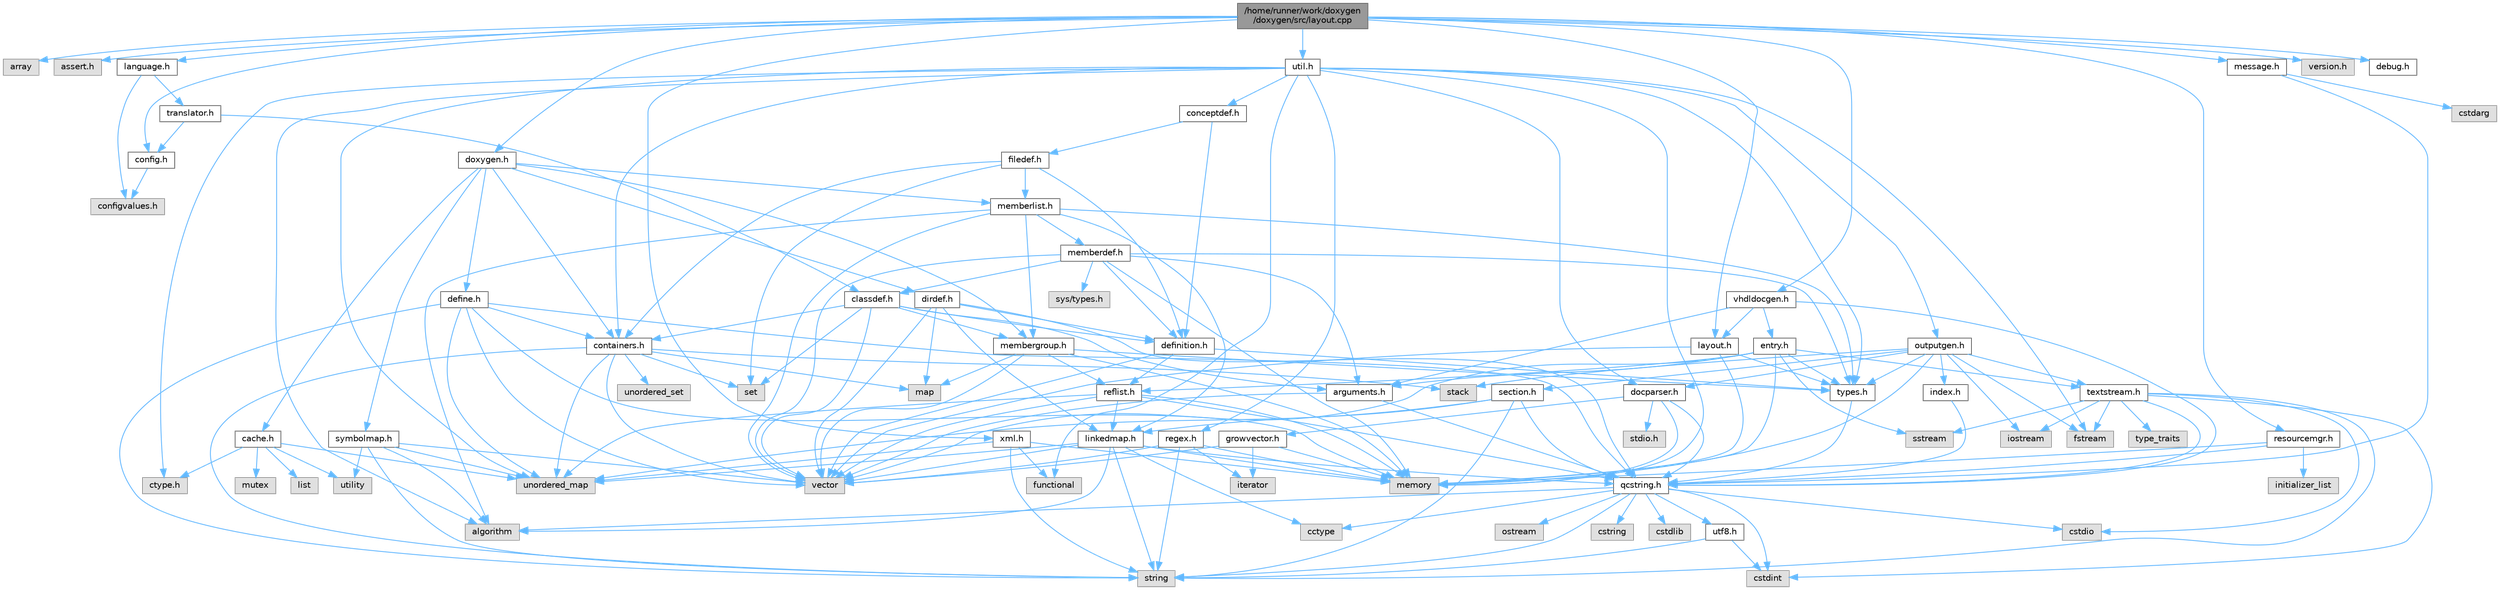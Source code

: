 digraph "/home/runner/work/doxygen/doxygen/src/layout.cpp"
{
 // INTERACTIVE_SVG=YES
 // LATEX_PDF_SIZE
  bgcolor="transparent";
  edge [fontname=Helvetica,fontsize=10,labelfontname=Helvetica,labelfontsize=10];
  node [fontname=Helvetica,fontsize=10,shape=box,height=0.2,width=0.4];
  Node1 [label="/home/runner/work/doxygen\l/doxygen/src/layout.cpp",height=0.2,width=0.4,color="gray40", fillcolor="grey60", style="filled", fontcolor="black",tooltip=" "];
  Node1 -> Node2 [color="steelblue1",style="solid"];
  Node2 [label="array",height=0.2,width=0.4,color="grey60", fillcolor="#E0E0E0", style="filled",tooltip=" "];
  Node1 -> Node3 [color="steelblue1",style="solid"];
  Node3 [label="assert.h",height=0.2,width=0.4,color="grey60", fillcolor="#E0E0E0", style="filled",tooltip=" "];
  Node1 -> Node4 [color="steelblue1",style="solid"];
  Node4 [label="layout.h",height=0.2,width=0.4,color="grey40", fillcolor="white", style="filled",URL="$db/d51/layout_8h.html",tooltip=" "];
  Node4 -> Node5 [color="steelblue1",style="solid"];
  Node5 [label="memory",height=0.2,width=0.4,color="grey60", fillcolor="#E0E0E0", style="filled",tooltip=" "];
  Node4 -> Node6 [color="steelblue1",style="solid"];
  Node6 [label="vector",height=0.2,width=0.4,color="grey60", fillcolor="#E0E0E0", style="filled",tooltip=" "];
  Node4 -> Node7 [color="steelblue1",style="solid"];
  Node7 [label="types.h",height=0.2,width=0.4,color="grey40", fillcolor="white", style="filled",URL="$d9/d49/types_8h.html",tooltip="This file contains a number of basic enums and types."];
  Node7 -> Node8 [color="steelblue1",style="solid"];
  Node8 [label="qcstring.h",height=0.2,width=0.4,color="grey40", fillcolor="white", style="filled",URL="$d7/d5c/qcstring_8h.html",tooltip=" "];
  Node8 -> Node9 [color="steelblue1",style="solid"];
  Node9 [label="string",height=0.2,width=0.4,color="grey60", fillcolor="#E0E0E0", style="filled",tooltip=" "];
  Node8 -> Node10 [color="steelblue1",style="solid"];
  Node10 [label="algorithm",height=0.2,width=0.4,color="grey60", fillcolor="#E0E0E0", style="filled",tooltip=" "];
  Node8 -> Node11 [color="steelblue1",style="solid"];
  Node11 [label="cctype",height=0.2,width=0.4,color="grey60", fillcolor="#E0E0E0", style="filled",tooltip=" "];
  Node8 -> Node12 [color="steelblue1",style="solid"];
  Node12 [label="cstring",height=0.2,width=0.4,color="grey60", fillcolor="#E0E0E0", style="filled",tooltip=" "];
  Node8 -> Node13 [color="steelblue1",style="solid"];
  Node13 [label="cstdio",height=0.2,width=0.4,color="grey60", fillcolor="#E0E0E0", style="filled",tooltip=" "];
  Node8 -> Node14 [color="steelblue1",style="solid"];
  Node14 [label="cstdlib",height=0.2,width=0.4,color="grey60", fillcolor="#E0E0E0", style="filled",tooltip=" "];
  Node8 -> Node15 [color="steelblue1",style="solid"];
  Node15 [label="cstdint",height=0.2,width=0.4,color="grey60", fillcolor="#E0E0E0", style="filled",tooltip=" "];
  Node8 -> Node16 [color="steelblue1",style="solid"];
  Node16 [label="ostream",height=0.2,width=0.4,color="grey60", fillcolor="#E0E0E0", style="filled",tooltip=" "];
  Node8 -> Node17 [color="steelblue1",style="solid"];
  Node17 [label="utf8.h",height=0.2,width=0.4,color="grey40", fillcolor="white", style="filled",URL="$db/d7c/utf8_8h.html",tooltip="Various UTF8 related helper functions."];
  Node17 -> Node15 [color="steelblue1",style="solid"];
  Node17 -> Node9 [color="steelblue1",style="solid"];
  Node1 -> Node18 [color="steelblue1",style="solid"];
  Node18 [label="message.h",height=0.2,width=0.4,color="grey40", fillcolor="white", style="filled",URL="$d2/d0d/message_8h.html",tooltip=" "];
  Node18 -> Node19 [color="steelblue1",style="solid"];
  Node19 [label="cstdarg",height=0.2,width=0.4,color="grey60", fillcolor="#E0E0E0", style="filled",tooltip=" "];
  Node18 -> Node8 [color="steelblue1",style="solid"];
  Node1 -> Node20 [color="steelblue1",style="solid"];
  Node20 [label="language.h",height=0.2,width=0.4,color="grey40", fillcolor="white", style="filled",URL="$d8/dce/language_8h.html",tooltip=" "];
  Node20 -> Node21 [color="steelblue1",style="solid"];
  Node21 [label="translator.h",height=0.2,width=0.4,color="grey40", fillcolor="white", style="filled",URL="$d9/df1/translator_8h.html",tooltip=" "];
  Node21 -> Node22 [color="steelblue1",style="solid"];
  Node22 [label="classdef.h",height=0.2,width=0.4,color="grey40", fillcolor="white", style="filled",URL="$d1/da6/classdef_8h.html",tooltip=" "];
  Node22 -> Node6 [color="steelblue1",style="solid"];
  Node22 -> Node23 [color="steelblue1",style="solid"];
  Node23 [label="set",height=0.2,width=0.4,color="grey60", fillcolor="#E0E0E0", style="filled",tooltip=" "];
  Node22 -> Node24 [color="steelblue1",style="solid"];
  Node24 [label="containers.h",height=0.2,width=0.4,color="grey40", fillcolor="white", style="filled",URL="$d5/d75/containers_8h.html",tooltip=" "];
  Node24 -> Node6 [color="steelblue1",style="solid"];
  Node24 -> Node9 [color="steelblue1",style="solid"];
  Node24 -> Node23 [color="steelblue1",style="solid"];
  Node24 -> Node25 [color="steelblue1",style="solid"];
  Node25 [label="map",height=0.2,width=0.4,color="grey60", fillcolor="#E0E0E0", style="filled",tooltip=" "];
  Node24 -> Node26 [color="steelblue1",style="solid"];
  Node26 [label="unordered_set",height=0.2,width=0.4,color="grey60", fillcolor="#E0E0E0", style="filled",tooltip=" "];
  Node24 -> Node27 [color="steelblue1",style="solid"];
  Node27 [label="unordered_map",height=0.2,width=0.4,color="grey60", fillcolor="#E0E0E0", style="filled",tooltip=" "];
  Node24 -> Node28 [color="steelblue1",style="solid"];
  Node28 [label="stack",height=0.2,width=0.4,color="grey60", fillcolor="#E0E0E0", style="filled",tooltip=" "];
  Node22 -> Node29 [color="steelblue1",style="solid"];
  Node29 [label="definition.h",height=0.2,width=0.4,color="grey40", fillcolor="white", style="filled",URL="$df/da1/definition_8h.html",tooltip=" "];
  Node29 -> Node6 [color="steelblue1",style="solid"];
  Node29 -> Node7 [color="steelblue1",style="solid"];
  Node29 -> Node30 [color="steelblue1",style="solid"];
  Node30 [label="reflist.h",height=0.2,width=0.4,color="grey40", fillcolor="white", style="filled",URL="$d1/d02/reflist_8h.html",tooltip=" "];
  Node30 -> Node6 [color="steelblue1",style="solid"];
  Node30 -> Node27 [color="steelblue1",style="solid"];
  Node30 -> Node5 [color="steelblue1",style="solid"];
  Node30 -> Node8 [color="steelblue1",style="solid"];
  Node30 -> Node31 [color="steelblue1",style="solid"];
  Node31 [label="linkedmap.h",height=0.2,width=0.4,color="grey40", fillcolor="white", style="filled",URL="$da/de1/linkedmap_8h.html",tooltip=" "];
  Node31 -> Node27 [color="steelblue1",style="solid"];
  Node31 -> Node6 [color="steelblue1",style="solid"];
  Node31 -> Node5 [color="steelblue1",style="solid"];
  Node31 -> Node9 [color="steelblue1",style="solid"];
  Node31 -> Node10 [color="steelblue1",style="solid"];
  Node31 -> Node11 [color="steelblue1",style="solid"];
  Node31 -> Node8 [color="steelblue1",style="solid"];
  Node22 -> Node32 [color="steelblue1",style="solid"];
  Node32 [label="arguments.h",height=0.2,width=0.4,color="grey40", fillcolor="white", style="filled",URL="$df/d9b/arguments_8h.html",tooltip=" "];
  Node32 -> Node6 [color="steelblue1",style="solid"];
  Node32 -> Node8 [color="steelblue1",style="solid"];
  Node22 -> Node33 [color="steelblue1",style="solid"];
  Node33 [label="membergroup.h",height=0.2,width=0.4,color="grey40", fillcolor="white", style="filled",URL="$d9/d11/membergroup_8h.html",tooltip=" "];
  Node33 -> Node6 [color="steelblue1",style="solid"];
  Node33 -> Node25 [color="steelblue1",style="solid"];
  Node33 -> Node5 [color="steelblue1",style="solid"];
  Node33 -> Node7 [color="steelblue1",style="solid"];
  Node33 -> Node30 [color="steelblue1",style="solid"];
  Node21 -> Node34 [color="steelblue1",style="solid"];
  Node34 [label="config.h",height=0.2,width=0.4,color="grey40", fillcolor="white", style="filled",URL="$db/d16/config_8h.html",tooltip=" "];
  Node34 -> Node35 [color="steelblue1",style="solid"];
  Node35 [label="configvalues.h",height=0.2,width=0.4,color="grey60", fillcolor="#E0E0E0", style="filled",tooltip=" "];
  Node20 -> Node35 [color="steelblue1",style="solid"];
  Node1 -> Node36 [color="steelblue1",style="solid"];
  Node36 [label="vhdldocgen.h",height=0.2,width=0.4,color="grey40", fillcolor="white", style="filled",URL="$dd/dec/vhdldocgen_8h.html",tooltip=" "];
  Node36 -> Node8 [color="steelblue1",style="solid"];
  Node36 -> Node4 [color="steelblue1",style="solid"];
  Node36 -> Node32 [color="steelblue1",style="solid"];
  Node36 -> Node37 [color="steelblue1",style="solid"];
  Node37 [label="entry.h",height=0.2,width=0.4,color="grey40", fillcolor="white", style="filled",URL="$d1/dc6/entry_8h.html",tooltip=" "];
  Node37 -> Node6 [color="steelblue1",style="solid"];
  Node37 -> Node5 [color="steelblue1",style="solid"];
  Node37 -> Node38 [color="steelblue1",style="solid"];
  Node38 [label="sstream",height=0.2,width=0.4,color="grey60", fillcolor="#E0E0E0", style="filled",tooltip=" "];
  Node37 -> Node7 [color="steelblue1",style="solid"];
  Node37 -> Node32 [color="steelblue1",style="solid"];
  Node37 -> Node30 [color="steelblue1",style="solid"];
  Node37 -> Node39 [color="steelblue1",style="solid"];
  Node39 [label="textstream.h",height=0.2,width=0.4,color="grey40", fillcolor="white", style="filled",URL="$d4/d7d/textstream_8h.html",tooltip=" "];
  Node39 -> Node9 [color="steelblue1",style="solid"];
  Node39 -> Node40 [color="steelblue1",style="solid"];
  Node40 [label="iostream",height=0.2,width=0.4,color="grey60", fillcolor="#E0E0E0", style="filled",tooltip=" "];
  Node39 -> Node38 [color="steelblue1",style="solid"];
  Node39 -> Node15 [color="steelblue1",style="solid"];
  Node39 -> Node13 [color="steelblue1",style="solid"];
  Node39 -> Node41 [color="steelblue1",style="solid"];
  Node41 [label="fstream",height=0.2,width=0.4,color="grey60", fillcolor="#E0E0E0", style="filled",tooltip=" "];
  Node39 -> Node42 [color="steelblue1",style="solid"];
  Node42 [label="type_traits",height=0.2,width=0.4,color="grey60", fillcolor="#E0E0E0", style="filled",tooltip=" "];
  Node39 -> Node8 [color="steelblue1",style="solid"];
  Node1 -> Node43 [color="steelblue1",style="solid"];
  Node43 [label="util.h",height=0.2,width=0.4,color="grey40", fillcolor="white", style="filled",URL="$d8/d3c/util_8h.html",tooltip="A bunch of utility functions."];
  Node43 -> Node5 [color="steelblue1",style="solid"];
  Node43 -> Node27 [color="steelblue1",style="solid"];
  Node43 -> Node10 [color="steelblue1",style="solid"];
  Node43 -> Node44 [color="steelblue1",style="solid"];
  Node44 [label="functional",height=0.2,width=0.4,color="grey60", fillcolor="#E0E0E0", style="filled",tooltip=" "];
  Node43 -> Node41 [color="steelblue1",style="solid"];
  Node43 -> Node45 [color="steelblue1",style="solid"];
  Node45 [label="ctype.h",height=0.2,width=0.4,color="grey60", fillcolor="#E0E0E0", style="filled",tooltip=" "];
  Node43 -> Node7 [color="steelblue1",style="solid"];
  Node43 -> Node46 [color="steelblue1",style="solid"];
  Node46 [label="docparser.h",height=0.2,width=0.4,color="grey40", fillcolor="white", style="filled",URL="$de/d9c/docparser_8h.html",tooltip=" "];
  Node46 -> Node47 [color="steelblue1",style="solid"];
  Node47 [label="stdio.h",height=0.2,width=0.4,color="grey60", fillcolor="#E0E0E0", style="filled",tooltip=" "];
  Node46 -> Node5 [color="steelblue1",style="solid"];
  Node46 -> Node8 [color="steelblue1",style="solid"];
  Node46 -> Node48 [color="steelblue1",style="solid"];
  Node48 [label="growvector.h",height=0.2,width=0.4,color="grey40", fillcolor="white", style="filled",URL="$d7/d50/growvector_8h.html",tooltip=" "];
  Node48 -> Node6 [color="steelblue1",style="solid"];
  Node48 -> Node5 [color="steelblue1",style="solid"];
  Node48 -> Node49 [color="steelblue1",style="solid"];
  Node49 [label="iterator",height=0.2,width=0.4,color="grey60", fillcolor="#E0E0E0", style="filled",tooltip=" "];
  Node43 -> Node24 [color="steelblue1",style="solid"];
  Node43 -> Node50 [color="steelblue1",style="solid"];
  Node50 [label="outputgen.h",height=0.2,width=0.4,color="grey40", fillcolor="white", style="filled",URL="$df/d06/outputgen_8h.html",tooltip=" "];
  Node50 -> Node5 [color="steelblue1",style="solid"];
  Node50 -> Node28 [color="steelblue1",style="solid"];
  Node50 -> Node40 [color="steelblue1",style="solid"];
  Node50 -> Node41 [color="steelblue1",style="solid"];
  Node50 -> Node7 [color="steelblue1",style="solid"];
  Node50 -> Node51 [color="steelblue1",style="solid"];
  Node51 [label="index.h",height=0.2,width=0.4,color="grey40", fillcolor="white", style="filled",URL="$d1/db5/index_8h.html",tooltip=" "];
  Node51 -> Node8 [color="steelblue1",style="solid"];
  Node50 -> Node52 [color="steelblue1",style="solid"];
  Node52 [label="section.h",height=0.2,width=0.4,color="grey40", fillcolor="white", style="filled",URL="$d1/d2a/section_8h.html",tooltip=" "];
  Node52 -> Node9 [color="steelblue1",style="solid"];
  Node52 -> Node27 [color="steelblue1",style="solid"];
  Node52 -> Node8 [color="steelblue1",style="solid"];
  Node52 -> Node31 [color="steelblue1",style="solid"];
  Node50 -> Node39 [color="steelblue1",style="solid"];
  Node50 -> Node46 [color="steelblue1",style="solid"];
  Node43 -> Node53 [color="steelblue1",style="solid"];
  Node53 [label="regex.h",height=0.2,width=0.4,color="grey40", fillcolor="white", style="filled",URL="$d1/d21/regex_8h.html",tooltip=" "];
  Node53 -> Node5 [color="steelblue1",style="solid"];
  Node53 -> Node9 [color="steelblue1",style="solid"];
  Node53 -> Node6 [color="steelblue1",style="solid"];
  Node53 -> Node49 [color="steelblue1",style="solid"];
  Node43 -> Node54 [color="steelblue1",style="solid"];
  Node54 [label="conceptdef.h",height=0.2,width=0.4,color="grey40", fillcolor="white", style="filled",URL="$da/df1/conceptdef_8h.html",tooltip=" "];
  Node54 -> Node29 [color="steelblue1",style="solid"];
  Node54 -> Node55 [color="steelblue1",style="solid"];
  Node55 [label="filedef.h",height=0.2,width=0.4,color="grey40", fillcolor="white", style="filled",URL="$d4/d3a/filedef_8h.html",tooltip=" "];
  Node55 -> Node23 [color="steelblue1",style="solid"];
  Node55 -> Node29 [color="steelblue1",style="solid"];
  Node55 -> Node56 [color="steelblue1",style="solid"];
  Node56 [label="memberlist.h",height=0.2,width=0.4,color="grey40", fillcolor="white", style="filled",URL="$dd/d78/memberlist_8h.html",tooltip=" "];
  Node56 -> Node6 [color="steelblue1",style="solid"];
  Node56 -> Node10 [color="steelblue1",style="solid"];
  Node56 -> Node57 [color="steelblue1",style="solid"];
  Node57 [label="memberdef.h",height=0.2,width=0.4,color="grey40", fillcolor="white", style="filled",URL="$d4/d46/memberdef_8h.html",tooltip=" "];
  Node57 -> Node6 [color="steelblue1",style="solid"];
  Node57 -> Node5 [color="steelblue1",style="solid"];
  Node57 -> Node58 [color="steelblue1",style="solid"];
  Node58 [label="sys/types.h",height=0.2,width=0.4,color="grey60", fillcolor="#E0E0E0", style="filled",tooltip=" "];
  Node57 -> Node7 [color="steelblue1",style="solid"];
  Node57 -> Node29 [color="steelblue1",style="solid"];
  Node57 -> Node32 [color="steelblue1",style="solid"];
  Node57 -> Node22 [color="steelblue1",style="solid"];
  Node56 -> Node31 [color="steelblue1",style="solid"];
  Node56 -> Node7 [color="steelblue1",style="solid"];
  Node56 -> Node33 [color="steelblue1",style="solid"];
  Node55 -> Node24 [color="steelblue1",style="solid"];
  Node1 -> Node59 [color="steelblue1",style="solid"];
  Node59 [label="doxygen.h",height=0.2,width=0.4,color="grey40", fillcolor="white", style="filled",URL="$d1/da1/doxygen_8h.html",tooltip=" "];
  Node59 -> Node24 [color="steelblue1",style="solid"];
  Node59 -> Node33 [color="steelblue1",style="solid"];
  Node59 -> Node60 [color="steelblue1",style="solid"];
  Node60 [label="dirdef.h",height=0.2,width=0.4,color="grey40", fillcolor="white", style="filled",URL="$d6/d15/dirdef_8h.html",tooltip=" "];
  Node60 -> Node6 [color="steelblue1",style="solid"];
  Node60 -> Node25 [color="steelblue1",style="solid"];
  Node60 -> Node8 [color="steelblue1",style="solid"];
  Node60 -> Node31 [color="steelblue1",style="solid"];
  Node60 -> Node29 [color="steelblue1",style="solid"];
  Node59 -> Node56 [color="steelblue1",style="solid"];
  Node59 -> Node61 [color="steelblue1",style="solid"];
  Node61 [label="define.h",height=0.2,width=0.4,color="grey40", fillcolor="white", style="filled",URL="$df/d67/define_8h.html",tooltip=" "];
  Node61 -> Node6 [color="steelblue1",style="solid"];
  Node61 -> Node5 [color="steelblue1",style="solid"];
  Node61 -> Node9 [color="steelblue1",style="solid"];
  Node61 -> Node27 [color="steelblue1",style="solid"];
  Node61 -> Node8 [color="steelblue1",style="solid"];
  Node61 -> Node24 [color="steelblue1",style="solid"];
  Node59 -> Node62 [color="steelblue1",style="solid"];
  Node62 [label="cache.h",height=0.2,width=0.4,color="grey40", fillcolor="white", style="filled",URL="$d3/d26/cache_8h.html",tooltip=" "];
  Node62 -> Node63 [color="steelblue1",style="solid"];
  Node63 [label="list",height=0.2,width=0.4,color="grey60", fillcolor="#E0E0E0", style="filled",tooltip=" "];
  Node62 -> Node27 [color="steelblue1",style="solid"];
  Node62 -> Node64 [color="steelblue1",style="solid"];
  Node64 [label="mutex",height=0.2,width=0.4,color="grey60", fillcolor="#E0E0E0", style="filled",tooltip=" "];
  Node62 -> Node65 [color="steelblue1",style="solid"];
  Node65 [label="utility",height=0.2,width=0.4,color="grey60", fillcolor="#E0E0E0", style="filled",tooltip=" "];
  Node62 -> Node45 [color="steelblue1",style="solid"];
  Node59 -> Node66 [color="steelblue1",style="solid"];
  Node66 [label="symbolmap.h",height=0.2,width=0.4,color="grey40", fillcolor="white", style="filled",URL="$d7/ddd/symbolmap_8h.html",tooltip=" "];
  Node66 -> Node10 [color="steelblue1",style="solid"];
  Node66 -> Node27 [color="steelblue1",style="solid"];
  Node66 -> Node6 [color="steelblue1",style="solid"];
  Node66 -> Node9 [color="steelblue1",style="solid"];
  Node66 -> Node65 [color="steelblue1",style="solid"];
  Node1 -> Node67 [color="steelblue1",style="solid"];
  Node67 [label="version.h",height=0.2,width=0.4,color="grey60", fillcolor="#E0E0E0", style="filled",tooltip=" "];
  Node1 -> Node34 [color="steelblue1",style="solid"];
  Node1 -> Node68 [color="steelblue1",style="solid"];
  Node68 [label="xml.h",height=0.2,width=0.4,color="grey40", fillcolor="white", style="filled",URL="$d0/d62/xml_8h.html",tooltip=" "];
  Node68 -> Node5 [color="steelblue1",style="solid"];
  Node68 -> Node44 [color="steelblue1",style="solid"];
  Node68 -> Node9 [color="steelblue1",style="solid"];
  Node68 -> Node27 [color="steelblue1",style="solid"];
  Node1 -> Node69 [color="steelblue1",style="solid"];
  Node69 [label="resourcemgr.h",height=0.2,width=0.4,color="grey40", fillcolor="white", style="filled",URL="$d6/d07/resourcemgr_8h.html",tooltip=" "];
  Node69 -> Node5 [color="steelblue1",style="solid"];
  Node69 -> Node70 [color="steelblue1",style="solid"];
  Node70 [label="initializer_list",height=0.2,width=0.4,color="grey60", fillcolor="#E0E0E0", style="filled",tooltip=" "];
  Node69 -> Node8 [color="steelblue1",style="solid"];
  Node1 -> Node71 [color="steelblue1",style="solid"];
  Node71 [label="debug.h",height=0.2,width=0.4,color="grey40", fillcolor="white", style="filled",URL="$db/d16/debug_8h.html",tooltip=" "];
}
